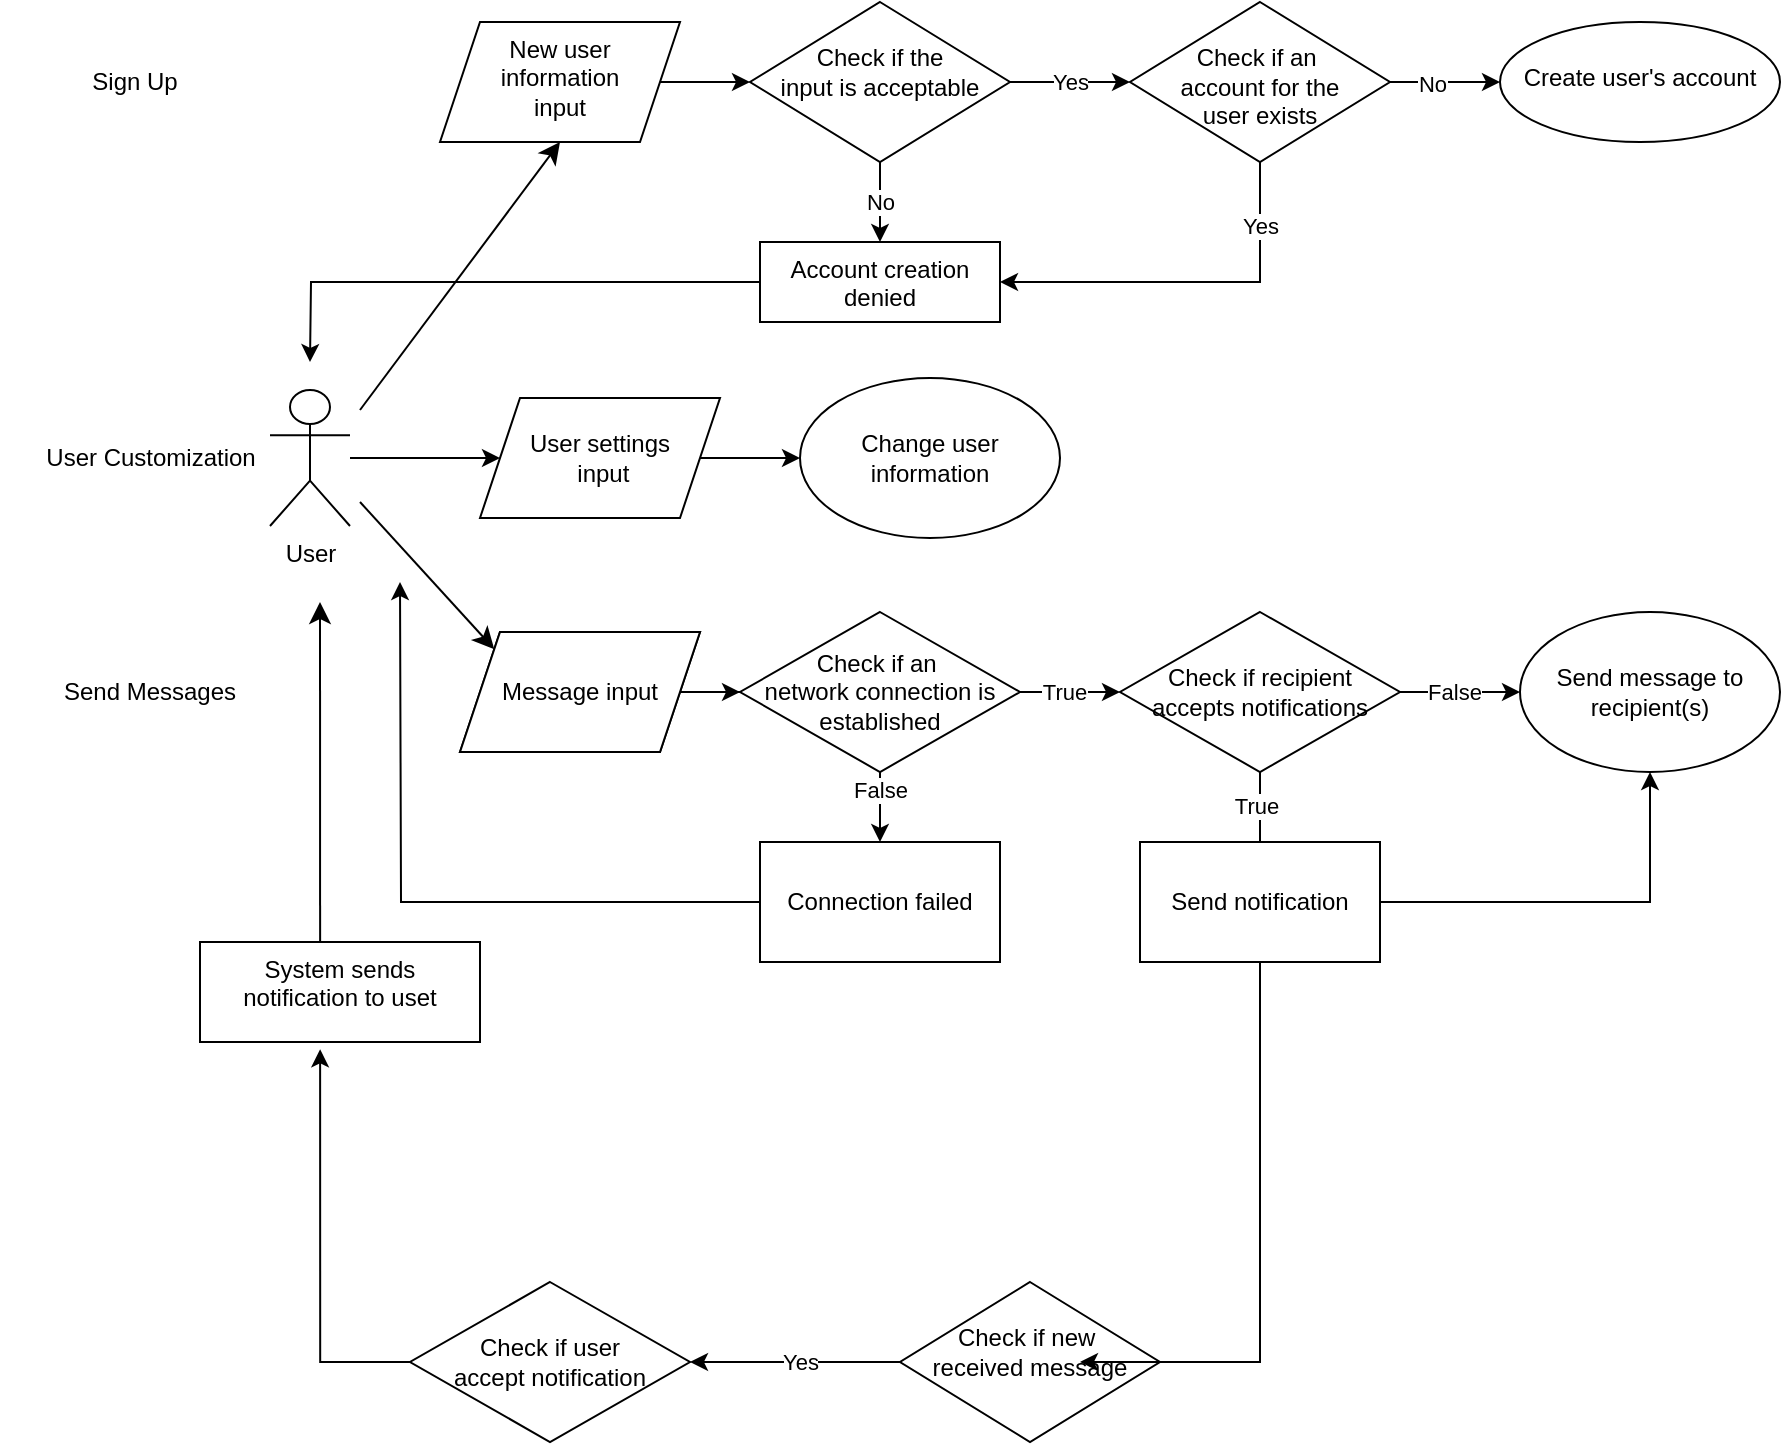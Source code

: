 <mxfile version="24.7.16">
  <diagram name="Page-1" id="SBNDKTTEdVOXE4RD1kLH">
    <mxGraphModel dx="1272" dy="929" grid="1" gridSize="10" guides="1" tooltips="1" connect="1" arrows="1" fold="1" page="1" pageScale="1" pageWidth="850" pageHeight="1100" math="0" shadow="0">
      <root>
        <mxCell id="0" />
        <mxCell id="1" parent="0" />
        <mxCell id="36Wj5U354HoHek48pkDs-4" value="Sign Up" style="text;html=1;align=center;verticalAlign=middle;resizable=0;points=[];autosize=1;strokeColor=none;fillColor=none;" parent="1" vertex="1">
          <mxGeometry x="32" y="55" width="70" height="30" as="geometry" />
        </mxCell>
        <mxCell id="36Wj5U354HoHek48pkDs-23" value="" style="edgeStyle=orthogonalEdgeStyle;rounded=0;orthogonalLoop=1;jettySize=auto;html=1;" parent="1" source="36Wj5U354HoHek48pkDs-10" target="36Wj5U354HoHek48pkDs-22" edge="1">
          <mxGeometry relative="1" as="geometry" />
        </mxCell>
        <mxCell id="36Wj5U354HoHek48pkDs-24" value="No" style="edgeLabel;html=1;align=center;verticalAlign=middle;resizable=0;points=[];" parent="36Wj5U354HoHek48pkDs-23" vertex="1" connectable="0">
          <mxGeometry x="-0.24" y="-1" relative="1" as="geometry">
            <mxPoint as="offset" />
          </mxGeometry>
        </mxCell>
        <mxCell id="36Wj5U354HoHek48pkDs-25" value="Yes" style="edgeStyle=orthogonalEdgeStyle;rounded=0;orthogonalLoop=1;jettySize=auto;html=1;exitX=0.5;exitY=1;exitDx=0;exitDy=0;entryX=1;entryY=0.5;entryDx=0;entryDy=0;" parent="1" source="36Wj5U354HoHek48pkDs-10" target="36Wj5U354HoHek48pkDs-16" edge="1">
          <mxGeometry x="-0.667" relative="1" as="geometry">
            <mxPoint as="offset" />
          </mxGeometry>
        </mxCell>
        <mxCell id="36Wj5U354HoHek48pkDs-10" value="&lt;div&gt;&lt;br&gt;&lt;/div&gt;Check&amp;nbsp;&lt;span style=&quot;background-color: initial;&quot;&gt;if an&amp;nbsp;&lt;/span&gt;&lt;div&gt;&lt;div&gt;account&amp;nbsp;&lt;span style=&quot;background-color: initial;&quot;&gt;for the&lt;/span&gt;&lt;/div&gt;&lt;div&gt;&lt;span style=&quot;background-color: initial;&quot;&gt;user exists&lt;/span&gt;&lt;/div&gt;&lt;/div&gt;" style="rhombus;whiteSpace=wrap;html=1;verticalAlign=top;" parent="1" vertex="1">
          <mxGeometry x="565" y="30" width="130" height="80" as="geometry" />
        </mxCell>
        <mxCell id="36Wj5U354HoHek48pkDs-46" value="" style="edgeStyle=orthogonalEdgeStyle;rounded=0;orthogonalLoop=1;jettySize=auto;html=1;" parent="1" source="36Wj5U354HoHek48pkDs-13" target="36Wj5U354HoHek48pkDs-45" edge="1">
          <mxGeometry relative="1" as="geometry" />
        </mxCell>
        <mxCell id="36Wj5U354HoHek48pkDs-13" value="New user&lt;div&gt;information&lt;/div&gt;&lt;div&gt;input&lt;/div&gt;" style="shape=parallelogram;perimeter=parallelogramPerimeter;whiteSpace=wrap;html=1;fixedSize=1;verticalAlign=top;" parent="1" vertex="1">
          <mxGeometry x="220" y="40" width="120" height="60" as="geometry" />
        </mxCell>
        <mxCell id="36Wj5U354HoHek48pkDs-20" style="edgeStyle=orthogonalEdgeStyle;rounded=0;orthogonalLoop=1;jettySize=auto;html=1;exitX=0;exitY=0.5;exitDx=0;exitDy=0;" parent="1" source="36Wj5U354HoHek48pkDs-16" edge="1">
          <mxGeometry relative="1" as="geometry">
            <mxPoint x="370" y="169" as="sourcePoint" />
            <mxPoint x="155" y="210" as="targetPoint" />
          </mxGeometry>
        </mxCell>
        <mxCell id="36Wj5U354HoHek48pkDs-16" value="&lt;div&gt;&lt;span style=&quot;background-color: initial;&quot;&gt;Account creation denied&lt;/span&gt;&lt;br&gt;&lt;/div&gt;" style="whiteSpace=wrap;html=1;verticalAlign=top;" parent="1" vertex="1">
          <mxGeometry x="380" y="150" width="120" height="40" as="geometry" />
        </mxCell>
        <mxCell id="36Wj5U354HoHek48pkDs-19" style="edgeStyle=orthogonalEdgeStyle;rounded=0;orthogonalLoop=1;jettySize=auto;html=1;exitX=0.5;exitY=1;exitDx=0;exitDy=0;" parent="1" source="36Wj5U354HoHek48pkDs-16" target="36Wj5U354HoHek48pkDs-16" edge="1">
          <mxGeometry relative="1" as="geometry" />
        </mxCell>
        <mxCell id="36Wj5U354HoHek48pkDs-22" value="&lt;div&gt;&lt;br&gt;&lt;/div&gt;&lt;div&gt;Create user&#39;s account&lt;/div&gt;" style="ellipse;whiteSpace=wrap;html=1;verticalAlign=top;" parent="1" vertex="1">
          <mxGeometry x="750" y="40" width="140" height="60" as="geometry" />
        </mxCell>
        <mxCell id="36Wj5U354HoHek48pkDs-26" value="User Customization" style="text;html=1;align=center;verticalAlign=middle;resizable=0;points=[];autosize=1;strokeColor=none;fillColor=none;" parent="1" vertex="1">
          <mxGeometry x="10" y="243" width="130" height="30" as="geometry" />
        </mxCell>
        <mxCell id="36Wj5U354HoHek48pkDs-38" style="edgeStyle=orthogonalEdgeStyle;rounded=0;orthogonalLoop=1;jettySize=auto;html=1;entryX=0;entryY=0.5;entryDx=0;entryDy=0;" parent="1" source="36Wj5U354HoHek48pkDs-27" target="36Wj5U354HoHek48pkDs-29" edge="1">
          <mxGeometry relative="1" as="geometry" />
        </mxCell>
        <mxCell id="O8iI8xoqqV5sgOP4shyp-5" value="" style="edgeStyle=none;curved=1;rounded=0;orthogonalLoop=1;jettySize=auto;html=1;fontSize=12;startSize=8;endSize=8;entryX=0;entryY=0;entryDx=0;entryDy=0;" edge="1" parent="1" target="O8iI8xoqqV5sgOP4shyp-2">
          <mxGeometry relative="1" as="geometry">
            <mxPoint x="180" y="280" as="sourcePoint" />
          </mxGeometry>
        </mxCell>
        <mxCell id="O8iI8xoqqV5sgOP4shyp-9" style="edgeStyle=none;curved=1;rounded=0;orthogonalLoop=1;jettySize=auto;html=1;entryX=0.5;entryY=1;entryDx=0;entryDy=0;fontSize=12;startSize=8;endSize=8;" edge="1" parent="1" target="36Wj5U354HoHek48pkDs-13">
          <mxGeometry relative="1" as="geometry">
            <mxPoint x="180" y="234" as="sourcePoint" />
          </mxGeometry>
        </mxCell>
        <mxCell id="36Wj5U354HoHek48pkDs-27" value="User" style="shape=umlActor;verticalLabelPosition=bottom;verticalAlign=top;html=1;outlineConnect=0;" parent="1" vertex="1">
          <mxGeometry x="135" y="224" width="40" height="68" as="geometry" />
        </mxCell>
        <mxCell id="36Wj5U354HoHek48pkDs-31" style="edgeStyle=orthogonalEdgeStyle;rounded=0;orthogonalLoop=1;jettySize=auto;html=1;exitX=1;exitY=0.5;exitDx=0;exitDy=0;entryX=0;entryY=0.5;entryDx=0;entryDy=0;" parent="1" source="36Wj5U354HoHek48pkDs-29" target="36Wj5U354HoHek48pkDs-32" edge="1">
          <mxGeometry relative="1" as="geometry">
            <mxPoint x="410" y="258" as="targetPoint" />
          </mxGeometry>
        </mxCell>
        <mxCell id="36Wj5U354HoHek48pkDs-29" value="User settings&lt;div&gt;&amp;nbsp;input&lt;/div&gt;" style="shape=parallelogram;perimeter=parallelogramPerimeter;whiteSpace=wrap;html=1;fixedSize=1;" parent="1" vertex="1">
          <mxGeometry x="240" y="228" width="120" height="60" as="geometry" />
        </mxCell>
        <mxCell id="36Wj5U354HoHek48pkDs-32" value="Change user&lt;div&gt;information&lt;/div&gt;" style="ellipse;whiteSpace=wrap;html=1;" parent="1" vertex="1">
          <mxGeometry x="400" y="218" width="130" height="80" as="geometry" />
        </mxCell>
        <mxCell id="36Wj5U354HoHek48pkDs-33" value="Send Messages" style="text;html=1;align=center;verticalAlign=middle;whiteSpace=wrap;rounded=0;" parent="1" vertex="1">
          <mxGeometry y="360" width="150" height="30" as="geometry" />
        </mxCell>
        <mxCell id="36Wj5U354HoHek48pkDs-52" value="" style="edgeStyle=orthogonalEdgeStyle;rounded=0;orthogonalLoop=1;jettySize=auto;html=1;" parent="1" source="36Wj5U354HoHek48pkDs-39" target="36Wj5U354HoHek48pkDs-51" edge="1">
          <mxGeometry relative="1" as="geometry" />
        </mxCell>
        <mxCell id="36Wj5U354HoHek48pkDs-39" value="Message input" style="shape=parallelogram;perimeter=parallelogramPerimeter;whiteSpace=wrap;html=1;fixedSize=1;" parent="1" vertex="1">
          <mxGeometry x="230" y="345" width="120" height="60" as="geometry" />
        </mxCell>
        <mxCell id="36Wj5U354HoHek48pkDs-50" value="No" style="edgeStyle=orthogonalEdgeStyle;rounded=0;orthogonalLoop=1;jettySize=auto;html=1;entryX=0.5;entryY=0;entryDx=0;entryDy=0;" parent="1" source="36Wj5U354HoHek48pkDs-45" target="36Wj5U354HoHek48pkDs-16" edge="1">
          <mxGeometry relative="1" as="geometry" />
        </mxCell>
        <mxCell id="eswAk1OacALHeucm8gjz-11" value="Yes" style="edgeStyle=orthogonalEdgeStyle;rounded=0;orthogonalLoop=1;jettySize=auto;html=1;exitX=1;exitY=0.5;exitDx=0;exitDy=0;entryX=0;entryY=0.5;entryDx=0;entryDy=0;" edge="1" parent="1" source="36Wj5U354HoHek48pkDs-45" target="36Wj5U354HoHek48pkDs-10">
          <mxGeometry relative="1" as="geometry" />
        </mxCell>
        <mxCell id="36Wj5U354HoHek48pkDs-45" value="&lt;div&gt;&lt;br&gt;&lt;/div&gt;&lt;div&gt;Check if the&lt;/div&gt;&lt;div&gt;input is acceptable&lt;/div&gt;" style="rhombus;whiteSpace=wrap;html=1;verticalAlign=top;" parent="1" vertex="1">
          <mxGeometry x="375" y="30" width="130" height="80" as="geometry" />
        </mxCell>
        <mxCell id="36Wj5U354HoHek48pkDs-54" value="" style="edgeStyle=orthogonalEdgeStyle;rounded=0;orthogonalLoop=1;jettySize=auto;html=1;" parent="1" source="36Wj5U354HoHek48pkDs-51" target="36Wj5U354HoHek48pkDs-53" edge="1">
          <mxGeometry relative="1" as="geometry" />
        </mxCell>
        <mxCell id="36Wj5U354HoHek48pkDs-55" value="False" style="edgeLabel;html=1;align=center;verticalAlign=middle;resizable=0;points=[];" parent="36Wj5U354HoHek48pkDs-54" vertex="1" connectable="0">
          <mxGeometry x="0.111" y="1" relative="1" as="geometry">
            <mxPoint x="-1" y="-6" as="offset" />
          </mxGeometry>
        </mxCell>
        <mxCell id="36Wj5U354HoHek48pkDs-56" style="edgeStyle=orthogonalEdgeStyle;rounded=0;orthogonalLoop=1;jettySize=auto;html=1;entryX=0;entryY=0.5;entryDx=0;entryDy=0;" parent="1" source="36Wj5U354HoHek48pkDs-51" target="36Wj5U354HoHek48pkDs-58" edge="1">
          <mxGeometry relative="1" as="geometry">
            <mxPoint x="560" y="375" as="targetPoint" />
          </mxGeometry>
        </mxCell>
        <mxCell id="36Wj5U354HoHek48pkDs-57" value="True" style="edgeLabel;html=1;align=center;verticalAlign=middle;resizable=0;points=[];" parent="36Wj5U354HoHek48pkDs-56" vertex="1" connectable="0">
          <mxGeometry x="-0.119" y="4" relative="1" as="geometry">
            <mxPoint y="4" as="offset" />
          </mxGeometry>
        </mxCell>
        <mxCell id="36Wj5U354HoHek48pkDs-51" value="Check if an&amp;nbsp;&lt;div&gt;network connection is&lt;div&gt;established&lt;/div&gt;&lt;/div&gt;" style="rhombus;whiteSpace=wrap;html=1;" parent="1" vertex="1">
          <mxGeometry x="370" y="335" width="140" height="80" as="geometry" />
        </mxCell>
        <mxCell id="eswAk1OacALHeucm8gjz-1" style="edgeStyle=orthogonalEdgeStyle;rounded=0;orthogonalLoop=1;jettySize=auto;html=1;exitX=0;exitY=0.5;exitDx=0;exitDy=0;" edge="1" parent="1" source="O8iI8xoqqV5sgOP4shyp-13" target="O8iI8xoqqV5sgOP4shyp-10">
          <mxGeometry relative="1" as="geometry">
            <mxPoint x="160" y="330" as="targetPoint" />
            <mxPoint x="376" y="490" as="sourcePoint" />
          </mxGeometry>
        </mxCell>
        <mxCell id="xUSfoy-xUPCvNrfZaKer-1" style="edgeStyle=orthogonalEdgeStyle;rounded=0;orthogonalLoop=1;jettySize=auto;html=1;exitX=0;exitY=0.5;exitDx=0;exitDy=0;" edge="1" parent="1" source="36Wj5U354HoHek48pkDs-53">
          <mxGeometry relative="1" as="geometry">
            <mxPoint x="200" y="320" as="targetPoint" />
          </mxGeometry>
        </mxCell>
        <mxCell id="36Wj5U354HoHek48pkDs-53" value="Connection failed" style="whiteSpace=wrap;html=1;" parent="1" vertex="1">
          <mxGeometry x="380" y="450" width="120" height="60" as="geometry" />
        </mxCell>
        <mxCell id="eswAk1OacALHeucm8gjz-3" value="" style="edgeStyle=orthogonalEdgeStyle;rounded=0;orthogonalLoop=1;jettySize=auto;html=1;" edge="1" parent="1">
          <mxGeometry relative="1" as="geometry">
            <mxPoint x="630" y="415" as="sourcePoint" />
            <mxPoint x="630" y="460" as="targetPoint" />
          </mxGeometry>
        </mxCell>
        <mxCell id="eswAk1OacALHeucm8gjz-4" value="True" style="edgeLabel;html=1;align=center;verticalAlign=middle;resizable=0;points=[];" connectable="0" vertex="1" parent="eswAk1OacALHeucm8gjz-3">
          <mxGeometry x="-0.371" relative="1" as="geometry">
            <mxPoint x="-2" y="3" as="offset" />
          </mxGeometry>
        </mxCell>
        <mxCell id="eswAk1OacALHeucm8gjz-7" value="" style="edgeStyle=orthogonalEdgeStyle;rounded=0;orthogonalLoop=1;jettySize=auto;html=1;" edge="1" parent="1" source="36Wj5U354HoHek48pkDs-58" target="eswAk1OacALHeucm8gjz-6">
          <mxGeometry relative="1" as="geometry" />
        </mxCell>
        <mxCell id="eswAk1OacALHeucm8gjz-9" value="False" style="edgeLabel;html=1;align=center;verticalAlign=middle;resizable=0;points=[];" connectable="0" vertex="1" parent="eswAk1OacALHeucm8gjz-7">
          <mxGeometry x="-0.105" relative="1" as="geometry">
            <mxPoint as="offset" />
          </mxGeometry>
        </mxCell>
        <mxCell id="36Wj5U354HoHek48pkDs-58" value="Check if recipient&lt;div&gt;accepts notifications&lt;/div&gt;" style="rhombus;whiteSpace=wrap;html=1;" parent="1" vertex="1">
          <mxGeometry x="560" y="335" width="140" height="80" as="geometry" />
        </mxCell>
        <mxCell id="O8iI8xoqqV5sgOP4shyp-2" value="Message input" style="shape=parallelogram;perimeter=parallelogramPerimeter;whiteSpace=wrap;html=1;fixedSize=1;" vertex="1" parent="1">
          <mxGeometry x="230" y="345" width="120" height="60" as="geometry" />
        </mxCell>
        <mxCell id="O8iI8xoqqV5sgOP4shyp-10" value="Check if user&lt;div&gt;accept notification&lt;/div&gt;" style="rhombus;whiteSpace=wrap;html=1;" vertex="1" parent="1">
          <mxGeometry x="205" y="670" width="140" height="80" as="geometry" />
        </mxCell>
        <mxCell id="eswAk1OacALHeucm8gjz-10" style="edgeStyle=orthogonalEdgeStyle;rounded=0;orthogonalLoop=1;jettySize=auto;html=1;entryX=0.5;entryY=1;entryDx=0;entryDy=0;" edge="1" parent="1" source="eswAk1OacALHeucm8gjz-2" target="eswAk1OacALHeucm8gjz-6">
          <mxGeometry relative="1" as="geometry" />
        </mxCell>
        <mxCell id="O8iI8xoqqV5sgOP4shyp-16" style="edgeStyle=none;curved=1;rounded=0;orthogonalLoop=1;jettySize=auto;html=1;fontSize=12;startSize=8;endSize=8;exitX=0.429;exitY=0.007;exitDx=0;exitDy=0;exitPerimeter=0;" edge="1" parent="1" source="O8iI8xoqqV5sgOP4shyp-14">
          <mxGeometry relative="1" as="geometry">
            <mxPoint x="160" y="330" as="targetPoint" />
          </mxGeometry>
        </mxCell>
        <mxCell id="eswAk1OacALHeucm8gjz-2" value="Send notification" style="whiteSpace=wrap;html=1;" vertex="1" parent="1">
          <mxGeometry x="570" y="450" width="120" height="60" as="geometry" />
        </mxCell>
        <mxCell id="O8iI8xoqqV5sgOP4shyp-14" value="&lt;div&gt;&lt;span style=&quot;background-color: initial;&quot;&gt;System sends&lt;/span&gt;&lt;/div&gt;&lt;div&gt;&lt;span style=&quot;background-color: initial;&quot;&gt;notification to uset&lt;/span&gt;&lt;/div&gt;" style="whiteSpace=wrap;html=1;verticalAlign=top;" vertex="1" parent="1">
          <mxGeometry x="100" y="500" width="140" height="50" as="geometry" />
        </mxCell>
        <mxCell id="eswAk1OacALHeucm8gjz-6" value="Send message to recipient(s)" style="ellipse;whiteSpace=wrap;html=1;" vertex="1" parent="1">
          <mxGeometry x="760" y="335" width="130" height="80" as="geometry" />
        </mxCell>
        <mxCell id="O8iI8xoqqV5sgOP4shyp-15" style="edgeStyle=orthogonalEdgeStyle;rounded=0;orthogonalLoop=1;jettySize=auto;html=1;entryX=0.429;entryY=1.073;entryDx=0;entryDy=0;entryPerimeter=0;" edge="1" parent="1" target="O8iI8xoqqV5sgOP4shyp-14">
          <mxGeometry relative="1" as="geometry">
            <mxPoint x="205" y="710" as="sourcePoint" />
            <mxPoint x="160" y="640" as="targetPoint" />
            <Array as="points">
              <mxPoint x="160" y="710" />
            </Array>
          </mxGeometry>
        </mxCell>
        <mxCell id="O8iI8xoqqV5sgOP4shyp-13" value="&lt;div&gt;&lt;br&gt;&lt;/div&gt;&lt;div&gt;Check if new&amp;nbsp;&lt;br&gt;&lt;/div&gt;&lt;div&gt;received message&lt;/div&gt;" style="rhombus;whiteSpace=wrap;html=1;verticalAlign=top;" vertex="1" parent="1">
          <mxGeometry x="450" y="670" width="130" height="80" as="geometry" />
        </mxCell>
        <mxCell id="O8iI8xoqqV5sgOP4shyp-18" value="Yes" style="edgeStyle=orthogonalEdgeStyle;rounded=0;orthogonalLoop=1;jettySize=auto;html=1;exitX=0.5;exitY=1;exitDx=0;exitDy=0;" edge="1" parent="1" source="eswAk1OacALHeucm8gjz-2">
          <mxGeometry x="1" y="140" relative="1" as="geometry">
            <mxPoint x="-140" y="-140" as="offset" />
            <mxPoint x="710" y="650" as="sourcePoint" />
            <mxPoint x="540" y="710" as="targetPoint" />
            <Array as="points">
              <mxPoint x="630" y="710" />
            </Array>
          </mxGeometry>
        </mxCell>
      </root>
    </mxGraphModel>
  </diagram>
</mxfile>
